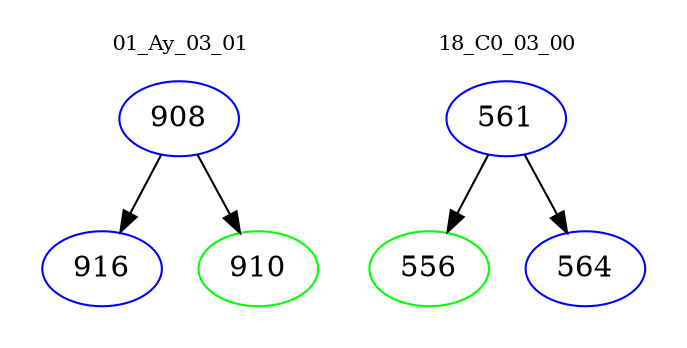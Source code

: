digraph{
subgraph cluster_0 {
color = white
label = "01_Ay_03_01";
fontsize=10;
T0_908 [label="908", color="blue"]
T0_908 -> T0_916 [color="black"]
T0_916 [label="916", color="blue"]
T0_908 -> T0_910 [color="black"]
T0_910 [label="910", color="green"]
}
subgraph cluster_1 {
color = white
label = "18_C0_03_00";
fontsize=10;
T1_561 [label="561", color="blue"]
T1_561 -> T1_556 [color="black"]
T1_556 [label="556", color="green"]
T1_561 -> T1_564 [color="black"]
T1_564 [label="564", color="blue"]
}
}
